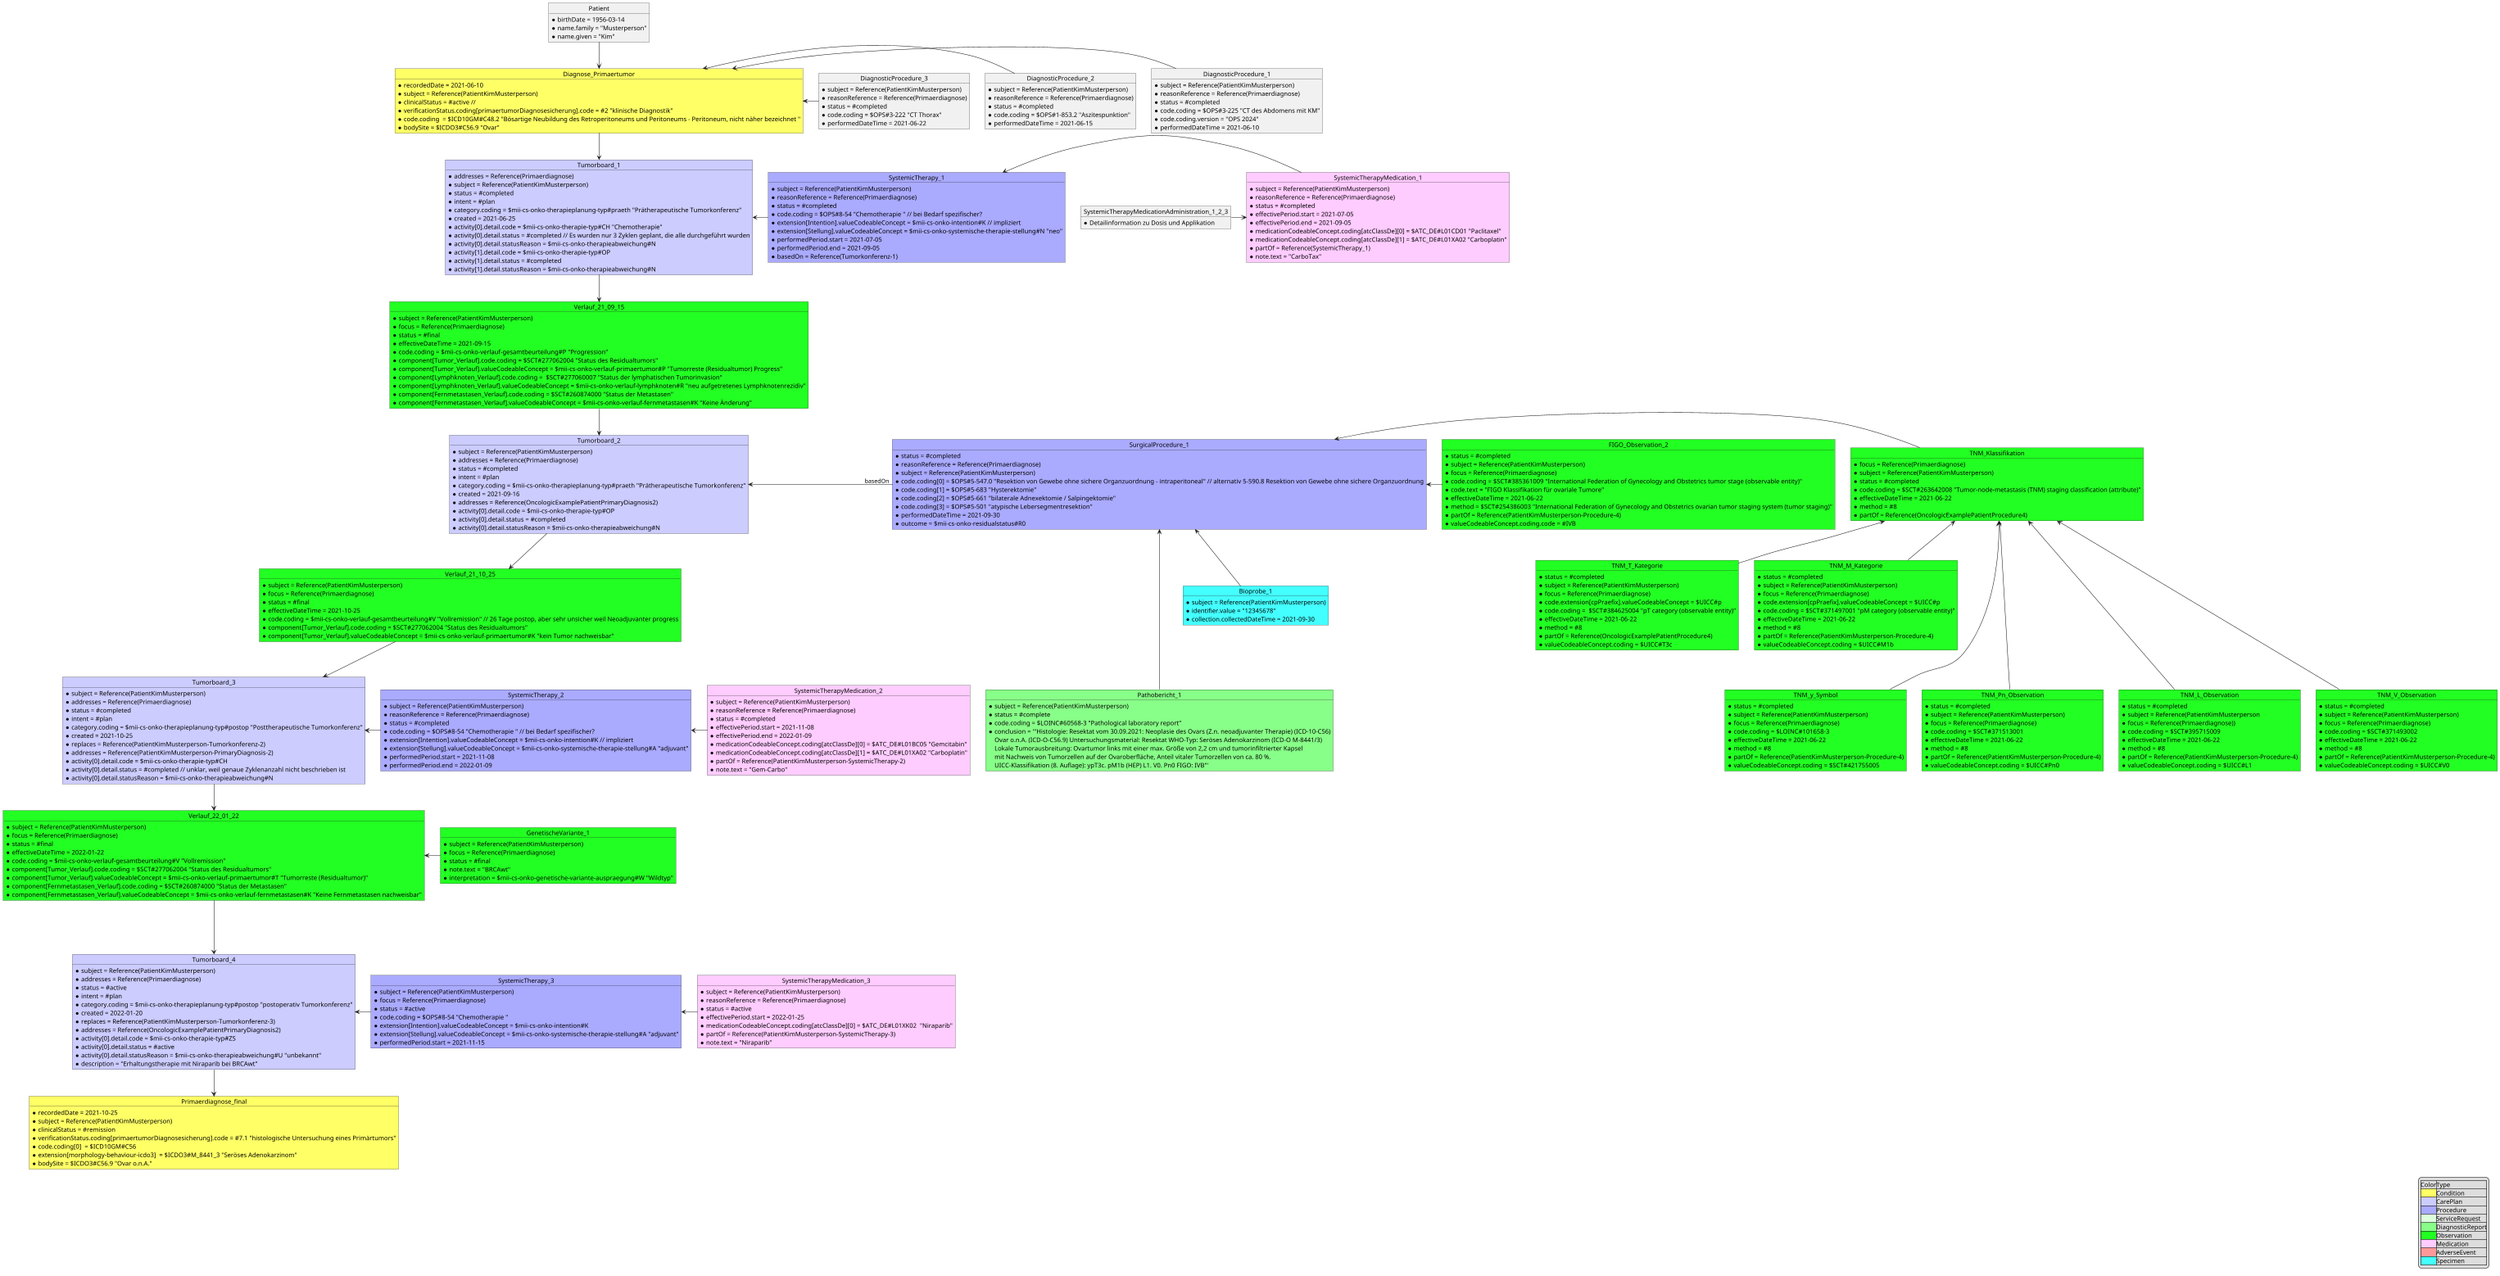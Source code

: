 @startuml MII KDS Erweiterungsmodul Onkologie

skinparam dpi 52
object Patient {
* birthDate = 1956-03-14
* name.family = "Musterperson"
* name.given = "Kim"
}

object Diagnose_Primaertumor #FFFF66 {
* recordedDate = 2021-06-10
* subject = Reference(PatientKimMusterperson)
* clinicalStatus = #active //
* verificationStatus.coding[primaertumorDiagnosesicherung].code = #2 "klinische Diagnostik" 
* code.coding  = $ICD10GM#C48.2 "Bösartige Neubildung des Retroperitoneums und Peritoneums - Peritoneum, nicht näher bezeichnet "
* bodySite = $ICDO3#C56.9 "Ovar"
}
Patient -down-> Diagnose_Primaertumor

object DiagnosticProcedure_1 {
* subject = Reference(PatientKimMusterperson)
* reasonReference = Reference(Primaerdiagnose)    
* status = #completed
* code.coding = $OPS#3-225 "CT des Abdomens mit KM"
* code.coding.version = "OPS 2024"
* performedDateTime = 2021-06-10
}

object DiagnosticProcedure_2 {
* subject = Reference(PatientKimMusterperson)
* reasonReference = Reference(Primaerdiagnose)
* status = #completed
* code.coding = $OPS#1-853.2 "Aszitespunktion"
* performedDateTime = 2021-06-15
}

object DiagnosticProcedure_3 {
* subject = Reference(PatientKimMusterperson)
* reasonReference = Reference(Primaerdiagnose)    
* status = #completed
* code.coding = $OPS#3-222 "CT Thorax"
* performedDateTime = 2021-06-22
}



DiagnosticProcedure_1 -left--> Diagnose_Primaertumor
DiagnosticProcedure_2 -left---> Diagnose_Primaertumor
DiagnosticProcedure_3 -left----> Diagnose_Primaertumor


object Tumorboard_1 #CCCCFF {
* addresses = Reference(Primaerdiagnose)
* subject = Reference(PatientKimMusterperson)
* status = #completed
* intent = #plan
* category.coding = $mii-cs-onko-therapieplanung-typ#praeth "Prätherapeutische Tumorkonferenz" 
* created = 2021-06-25
* activity[0].detail.code = $mii-cs-onko-therapie-typ#CH "Chemotherapie"
* activity[0].detail.status = #completed // Es wurden nur 3 Zyklen geplant, die alle durchgeführt wurden
* activity[0].detail.statusReason = $mii-cs-onko-therapieabweichung#N
* activity[1].detail.code = $mii-cs-onko-therapie-typ#OP
* activity[1].detail.status = #completed
* activity[1].detail.statusReason = $mii-cs-onko-therapieabweichung#N
}
object SystemicTherapy_1 #AAAAFF {
* subject = Reference(PatientKimMusterperson)
* reasonReference = Reference(Primaerdiagnose)    
* status = #completed
* code.coding = $OPS#8-54 "Chemotherapie " // bei Bedarf spezifischer? 
* extension[Intention].valueCodeableConcept = $mii-cs-onko-intention#K // impliziert 
* extension[Stellung].valueCodeableConcept = $mii-cs-onko-systemische-therapie-stellung#N "neo"
* performedPeriod.start = 2021-07-05
* performedPeriod.end = 2021-09-05
* basedOn = Reference(Tumorkonferenz-1)
}

object SystemicTherapyMedication_1 #FFCCFF {
* subject = Reference(PatientKimMusterperson)
* reasonReference = Reference(Primaerdiagnose)    
* status = #completed
* effectivePeriod.start = 2021-07-05  
* effectivePeriod.end = 2021-09-05
* medicationCodeableConcept.coding[atcClassDe][0] = $ATC_DE#L01CD01 "Paclitaxel"
* medicationCodeableConcept.coding[atcClassDe][1] = $ATC_DE#L01XA02 "Carboplatin"
* partOf = Reference(SystemicTherapy_1)
* note.text = "CarboTax"
}

Diagnose_Primaertumor -down-> Tumorboard_1
SystemicTherapy_1 -left--> Tumorboard_1
SystemicTherapyMedication_1 -left-> SystemicTherapy_1 


object SystemicTherapyMedicationAdministration_1_2_3 {
* Detailinformation zu Dosis und Applikation
}
SystemicTherapyMedicationAdministration_1_2_3 -right-> SystemicTherapyMedication_1


object Verlauf_21_09_15 #22FF22 {
* subject = Reference(PatientKimMusterperson)
* focus = Reference(Primaerdiagnose)
* status = #final
* effectiveDateTime = 2021-09-15
* code.coding = $mii-cs-onko-verlauf-gesamtbeurteilung#P "Progression"
* component[Tumor_Verlauf].code.coding = $SCT#277062004 "Status des Residualtumors"
* component[Tumor_Verlauf].valueCodeableConcept = $mii-cs-onko-verlauf-primaertumor#P "Tumorreste (Residualtumor) Progress"
* component[Lymphknoten_Verlauf].code.coding =  $SCT#277060007 "Status der lymphatischen Tumorinvasion"
* component[Lymphknoten_Verlauf].valueCodeableConcept = $mii-cs-onko-verlauf-lymphknoten#R "neu aufgetretenes Lymphknotenrezidiv" 
* component[Fernmetastasen_Verlauf].code.coding = $SCT#260874000 "Status der Metastasen"
* component[Fernmetastasen_Verlauf].valueCodeableConcept = $mii-cs-onko-verlauf-fernmetastasen#K "Keine Änderung"
}
Tumorboard_1 -down-> Verlauf_21_09_15 

object Tumorboard_2 #CCCCFF {
* subject = Reference(PatientKimMusterperson)
* addresses = Reference(Primaerdiagnose)
* status = #completed
* intent = #plan
* category.coding = $mii-cs-onko-therapieplanung-typ#praeth "Prätherapeutische Tumorkonferenz" 
* created = 2021-09-16
* addresses = Reference(OncologicExamplePatientPrimaryDiagnosis2)
* activity[0].detail.code = $mii-cs-onko-therapie-typ#OP
* activity[0].detail.status = #completed
* activity[0].detail.statusReason = $mii-cs-onko-therapieabweichung#N
}
Verlauf_21_09_15  -down-> Tumorboard_2

object SurgicalProcedure_1 #AAAAFF {
* status = #completed
* reasonReference = Reference(Primaerdiagnose)    
* subject = Reference(PatientKimMusterperson)
* code.coding[0] = $OPS#5-547.0 "Resektion von Gewebe ohne sichere Organzuordnung - intraperitoneal" // alternativ 5-590.8 Resektion von Gewebe ohne sichere Organzuordnung
* code.coding[1] = $OPS#5-683 "Hysterektomie"
* code.coding[2] = $OPS#5-661 "bilaterale Adnexektomie / Salpingektomie"
* code.coding[3] = $OPS#5-501 "atypische Lebersegmentresektion"
* performedDateTime = 2021-09-30
* outcome = $mii-cs-onko-residualstatus#R0
}
 Tumorboard_2 <-right-- "basedOn" SurgicalProcedure_1 

object TNM_Klassifikation #22FF22 {
* focus = Reference(Primaerdiagnose)
* subject = Reference(PatientKimMusterperson)
* status = #completed
* code.coding = $SCT#263642008 "Tumor-node-metastasis (TNM) staging classification (attribute)"
* effectiveDateTime = 2021-06-22
* method = #8
* partOf = Reference(OncologicExamplePatientProcedure4)
}
object TNM_T_Kategorie #22FF22 {
* status = #completed
* subject = Reference(PatientKimMusterperson)
* focus = Reference(Primaerdiagnose)
* code.extension[cpPraefix].valueCodeableConcept = $UICC#p
* code.coding =  $SCT#384625004 "pT category (observable entity)"
* effectiveDateTime = 2021-06-22
* method = #8
* partOf = Reference(OncologicExamplePatientProcedure4)
* valueCodeableConcept.coding = $UICC#T3c
}
object TNM_M_Kategorie #22FF22 {
* status = #completed
* subject = Reference(PatientKimMusterperson)
* focus = Reference(Primaerdiagnose)
* code.extension[cpPraefix].valueCodeableConcept = $UICC#p
* code.coding = $SCT#371497001 "pM category (observable entity)"
* effectiveDateTime = 2021-06-22
* method = #8
* partOf = Reference(PatientKimMusterperson-Procedure-4)
* valueCodeableConcept.coding = $UICC#M1b
}

object TNM_y_Symbol #22FF22 {
* status = #completed
* subject = Reference(PatientKimMusterperson)
* focus = Reference(Primaerdiagnose)
* code.coding = $LOINC#101658-3
* effectiveDateTime = 2021-06-22
* method = #8
* partOf = Reference(PatientKimMusterperson-Procedure-4)
* valueCodeableConcept.coding = $SCT#421755005
}
object TNM_Pn_Observation #22FF22 {
* status = #completed
* subject = Reference(PatientKimMusterperson)
* focus = Reference(Primaerdiagnose)
* code.coding = $SCT#371513001
* effectiveDateTime = 2021-06-22
* method = #8
* partOf = Reference(PatientKimMusterperson-Procedure-4)
* valueCodeableConcept.coding = $UICC#Pn0
}

object TNM_L_Observation #22FF22 {
* status = #completed
* subject = Reference(PatientKimMusterperson
* focus = Reference(Primaerdiagnose))
* code.coding = $SCT#395715009
* effectiveDateTime = 2021-06-22
* method = #8
* partOf = Reference(PatientKimMusterperson-Procedure-4)
* valueCodeableConcept.coding = $UICC#L1
}
object TNM_V_Observation #22FF22 {
* status = #completed
* subject = Reference(PatientKimMusterperson)
* focus = Reference(Primaerdiagnose)
* code.coding = $SCT#371493002
* effectiveDateTime = 2021-06-22
* method = #8
* partOf = Reference(PatientKimMusterperson-Procedure-4)
* valueCodeableConcept.coding = $UICC#V0
}

TNM_Klassifikation -left-> SurgicalProcedure_1
TNM_T_Kategorie -up-> TNM_Klassifikation
TNM_M_Kategorie -up-> TNM_Klassifikation
TNM_y_Symbol -up--> TNM_Klassifikation
TNM_Pn_Observation -up--> TNM_Klassifikation
TNM_L_Observation -up--> TNM_Klassifikation
TNM_V_Observation -up--> TNM_Klassifikation 

object FIGO_Observation_2 #22FF22 {
* status = #completed
* subject = Reference(PatientKimMusterperson)
* focus = Reference(Primaerdiagnose)
* code.coding = $SCT#385361009 "International Federation of Gynecology and Obstetrics tumor stage (observable entity)"
* code.text = "FIGO Klassifikation für ovariale Tumore"
* effectiveDateTime = 2021-06-22
* method = $SCT#254386003 "International Federation of Gynecology and Obstetrics ovarian tumor staging system (tumor staging)"
* partOf = Reference(PatientKimMusterperson-Procedure-4)
* valueCodeableConcept.coding.code = #IVB
}
FIGO_Observation_2 -left----->  SurgicalProcedure_1

object Tumorboard_3 #CCCCFF {
* subject = Reference(PatientKimMusterperson)
* addresses = Reference(Primaerdiagnose)
* status = #completed
* intent = #plan
* category.coding = $mii-cs-onko-therapieplanung-typ#postop "Posttherapeutische Tumorkonferenz" 
* created = 2021-10-25
* replaces = Reference(PatientKimMusterperson-Tumorkonferenz-2)
* addresses = Reference(PatientKimMusterperson-PrimaryDiagnosis-2)
* activity[0].detail.code = $mii-cs-onko-therapie-typ#CH
* activity[0].detail.status = #completed // unklar, weil genaue Zyklenanzahl nicht beschrieben ist
* activity[0].detail.statusReason = $mii-cs-onko-therapieabweichung#N
} 
object Pathobericht_1 #88FF88{
* subject = Reference(PatientKimMusterperson)
* status = #complete
* code.coding = $LOINC#60568-3 "Pathological laboratory report"
* conclusion = '"Histologie: Resektat vom 30.09.2021: Neoplasie des Ovars (Z.n. neoadjuvanter Therapie) (ICD-10-C56)
 Ovar o.n.A. (ICD-O-C56.9) Untersuchungsmaterial: Resektat WHO-Typ: Seröses Adenokarzinom (ICD-O M-8441/3) 
 Lokale Tumorausbreitung: Ovartumor links mit einer max. Größe von 2,2 cm und tumorinfiltrierter Kapsel 
 mit Nachweis von Tumorzellen auf der Ovaroberfläche, Anteil vitaler Tumorzellen von ca. 80 %. 
 UICC-Klassifikation (8. Auflage): ypT3c. pM1b (HEP) L1. V0. Pn0 FIGO: IVB"'
}

object Bioprobe_1 #44FFFF {
* subject = Reference(PatientKimMusterperson)
* identifier.value = "12345678"
* collection.collectedDateTime = 2021-09-30 
}
Bioprobe_1 -up->  SurgicalProcedure_1
Pathobericht_1 --up->SurgicalProcedure_1

object Verlauf_21_10_25 #22FF22 {
* subject = Reference(PatientKimMusterperson)
* focus = Reference(Primaerdiagnose)
* status = #final
* effectiveDateTime = 2021-10-25
* code.coding = $mii-cs-onko-verlauf-gesamtbeurteilung#V "Vollremission" // 26 Tage postop, aber sehr unsicher weil Neoadjuvanter progress
* component[Tumor_Verlauf].code.coding = $SCT#277062004 "Status des Residualtumors"
* component[Tumor_Verlauf].valueCodeableConcept = $mii-cs-onko-verlauf-primaertumor#K "kein Tumor nachweisbar"
}
Tumorboard_2 -down-> Verlauf_21_10_25

Verlauf_21_10_25-down->Tumorboard_3 

''Verlauf_21_10_25 <-right---- SurgicalProcedure_1

object Verlauf_22_01_22 #22FF22 {
* subject = Reference(PatientKimMusterperson)
* focus = Reference(Primaerdiagnose)
* status = #final
* effectiveDateTime = 2022-01-22
* code.coding = $mii-cs-onko-verlauf-gesamtbeurteilung#V "Vollremission" 
* component[Tumor_Verlauf].code.coding = $SCT#277062004 "Status des Residualtumors"
* component[Tumor_Verlauf].valueCodeableConcept = $mii-cs-onko-verlauf-primaertumor#T "Tumorreste (Residualtumor)"
* component[Fernmetastasen_Verlauf].code.coding = $SCT#260874000 "Status der Metastasen"
* component[Fernmetastasen_Verlauf].valueCodeableConcept = $mii-cs-onko-verlauf-fernmetastasen#K "Keine Fernmetastasen nachweisbar"
}
Tumorboard_3 -down->Verlauf_22_01_22

object SystemicTherapy_2  #AAAAFF {
* subject = Reference(PatientKimMusterperson)
* reasonReference = Reference(Primaerdiagnose)
* status = #completed
* code.coding = $OPS#8-54 "Chemotherapie " // bei Bedarf spezifischer? 
* extension[Intention].valueCodeableConcept = $mii-cs-onko-intention#K // impliziert 
* extension[Stellung].valueCodeableConcept = $mii-cs-onko-systemische-therapie-stellung#A "adjuvant"
* performedPeriod.start = 2021-11-08
* performedPeriod.end = 2022-01-09
}
SystemicTherapy_2 -left-> Tumorboard_3

object SystemicTherapyMedication_2 #FFCCFF {
* subject = Reference(PatientKimMusterperson)
* reasonReference = Reference(Primaerdiagnose)
* status = #completed
* effectivePeriod.start = 2021-11-08  
* effectivePeriod.end = 2022-01-09
* medicationCodeableConcept.coding[atcClassDe][0] = $ATC_DE#L01BC05 "Gemcitabin"
* medicationCodeableConcept.coding[atcClassDe][1] = $ATC_DE#L01XA02 "Carboplatin"
* partOf = Reference(PatientKimMusterperson-SystemicTherapy-2)
* note.text = "Gem-Carbo"
}
SystemicTherapyMedication_2 -left-> SystemicTherapy_2





object GenetischeVariante_1 #22FF22 {
* subject = Reference(PatientKimMusterperson)
* focus = Reference(Primaerdiagnose)
* status = #final
* note.text = "BRCAwt"
* interpretation = $mii-cs-onko-genetische-variante-auspraegung#W "Wildtyp"
}
GenetischeVariante_1 -left--> Verlauf_22_01_22

object Tumorboard_4 #CCCCFF {
* subject = Reference(PatientKimMusterperson)
* addresses = Reference(Primaerdiagnose)
* status = #active
* intent = #plan
* category.coding = $mii-cs-onko-therapieplanung-typ#postop "postoperativ Tumorkonferenz" 
* created = 2022-01-20
* replaces = Reference(PatientKimMusterperson-Tumorkonferenz-3)
* addresses = Reference(OncologicExamplePatientPrimaryDiagnosis2)
* activity[0].detail.code = $mii-cs-onko-therapie-typ#ZS
* activity[0].detail.status = #active 
* activity[0].detail.statusReason = $mii-cs-onko-therapieabweichung#U "unbekannt"
* description = "Erhaltungstherapie mit Niraparib bei BRCAwt"
}

Verlauf_22_01_22 --down->Tumorboard_4

object SystemicTherapy_3 #AAAAFF {
* subject = Reference(PatientKimMusterperson)
* focus = Reference(Primaerdiagnose)
* status = #active
* code.coding = $OPS#8-54 "Chemotherapie " 
* extension[Intention].valueCodeableConcept = $mii-cs-onko-intention#K 
* extension[Stellung].valueCodeableConcept = $mii-cs-onko-systemische-therapie-stellung#A "adjuvant"
* performedPeriod.start = 2021-11-15
}

object SystemicTherapyMedication_3 #FFCCFF {
* subject = Reference(PatientKimMusterperson)
* reasonReference = Reference(Primaerdiagnose)
* status = #active
* effectivePeriod.start = 2022-01-25  
* medicationCodeableConcept.coding[atcClassDe][0] = $ATC_DE#L01XK02  "Niraparib"
* partOf = Reference(PatientKimMusterperson-SystemicTherapy-3)
* note.text = "Niraparib"
}
SystemicTherapy_3 -left-> Tumorboard_4

SystemicTherapyMedication_3 -left-> SystemicTherapy_3


object Primaerdiagnose_final #FFFF66 {
* recordedDate = 2021-10-25 
* subject = Reference(PatientKimMusterperson)
* clinicalStatus = #remission 
* verificationStatus.coding[primaertumorDiagnosesicherung].code = #7.1 "histologische Untersuchung eines Primärtumors" 
* code.coding[0]  = $ICD10GM#C56   
* extension[morphology-behaviour-icdo3]  = $ICDO3#M_8441_3 "Seröses Adenokarzinom" 
* bodySite = $ICDO3#C56.9 "Ovar o.n.A."
}
Tumorboard_4 -down-> Primaerdiagnose_final

legend right 
|Color|Type|
|<#FFFF66>|Condition|
|<#CCCCFF>|CarePlan|
|<#AAAAFF>|Procedure|
|<#DDFFDD>|ServiceRequest|
|<#88FF88>|DiagnosticReport|
|<#22FF22>|Observation|
|<#FFCCFF>|Medication|
|<#FF9999>|AdverseEvent|
|<#44FFFF>|Specimen|
endlegend


@enduml